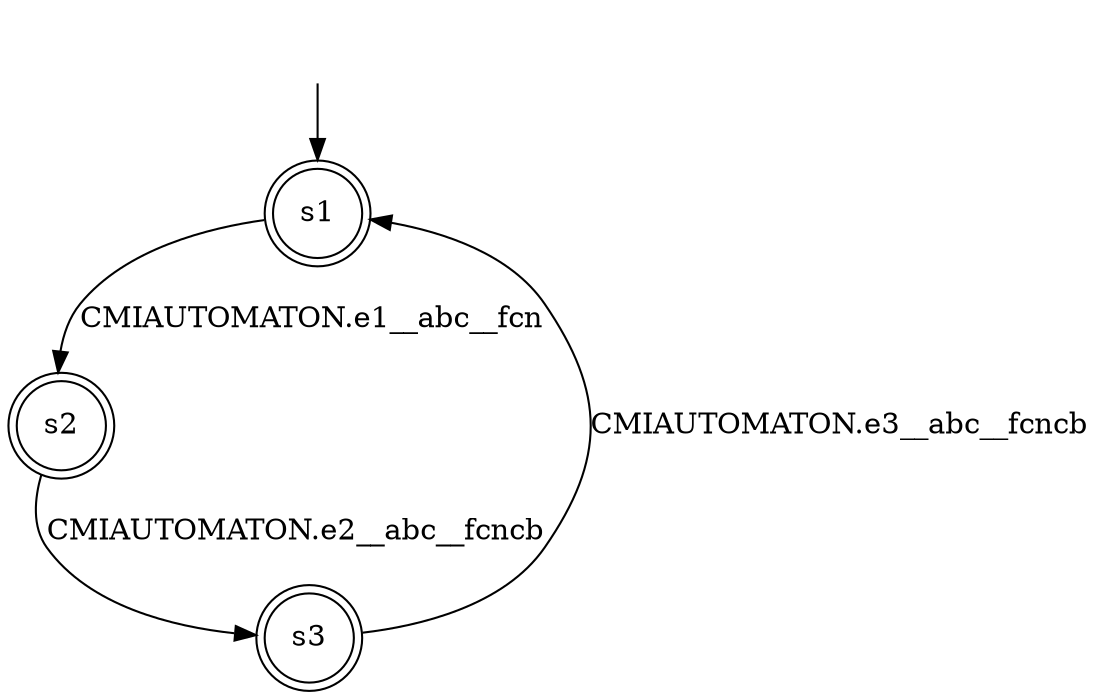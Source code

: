 digraph automaton {
	1 [label=<s1> shape="doublecircle"];
	2 [label=<s2> shape="doublecircle"];
	3 [label=<s3> shape="doublecircle"];
	__init1 [label=<> shape="none"];
	__init1 -> 1;
	1 -> 2 [label=<CMIAUTOMATON.e1__abc__fcn> id="1-0-2"];
	2 -> 3 [label=<CMIAUTOMATON.e2__abc__fcncb> id="2-0-3"];
	3 -> 1 [label=<CMIAUTOMATON.e3__abc__fcncb> id="3-0-1"];
}
